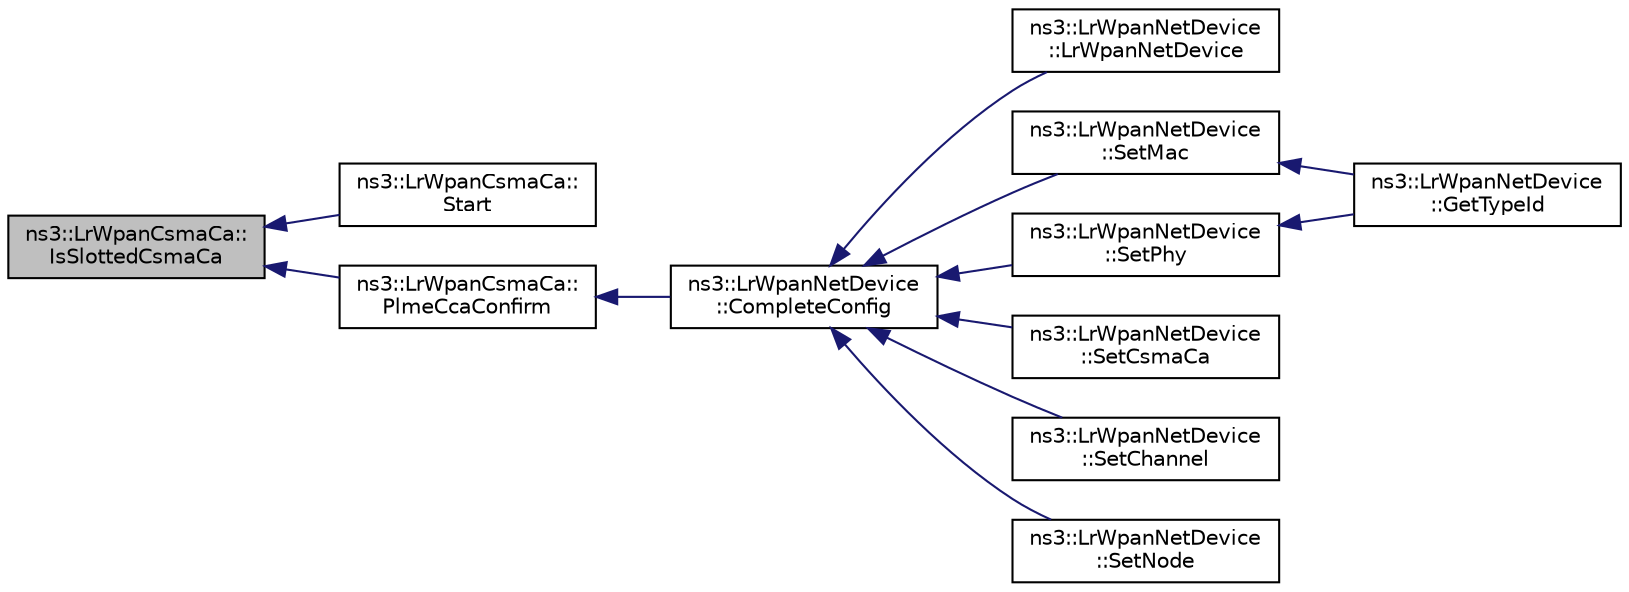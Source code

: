 digraph "ns3::LrWpanCsmaCa::IsSlottedCsmaCa"
{
  edge [fontname="Helvetica",fontsize="10",labelfontname="Helvetica",labelfontsize="10"];
  node [fontname="Helvetica",fontsize="10",shape=record];
  rankdir="LR";
  Node1 [label="ns3::LrWpanCsmaCa::\lIsSlottedCsmaCa",height=0.2,width=0.4,color="black", fillcolor="grey75", style="filled", fontcolor="black"];
  Node1 -> Node2 [dir="back",color="midnightblue",fontsize="10",style="solid"];
  Node2 [label="ns3::LrWpanCsmaCa::\lStart",height=0.2,width=0.4,color="black", fillcolor="white", style="filled",URL="$df/d61/classns3_1_1LrWpanCsmaCa.html#a56a6a13db485d94a8449d0823985b503"];
  Node1 -> Node3 [dir="back",color="midnightblue",fontsize="10",style="solid"];
  Node3 [label="ns3::LrWpanCsmaCa::\lPlmeCcaConfirm",height=0.2,width=0.4,color="black", fillcolor="white", style="filled",URL="$df/d61/classns3_1_1LrWpanCsmaCa.html#a1bf49464e78fc85f292ce927f79f5d84"];
  Node3 -> Node4 [dir="back",color="midnightblue",fontsize="10",style="solid"];
  Node4 [label="ns3::LrWpanNetDevice\l::CompleteConfig",height=0.2,width=0.4,color="black", fillcolor="white", style="filled",URL="$dd/d73/classns3_1_1LrWpanNetDevice.html#a2851594198a88409d0a25401e9c61997"];
  Node4 -> Node5 [dir="back",color="midnightblue",fontsize="10",style="solid"];
  Node5 [label="ns3::LrWpanNetDevice\l::LrWpanNetDevice",height=0.2,width=0.4,color="black", fillcolor="white", style="filled",URL="$dd/d73/classns3_1_1LrWpanNetDevice.html#a13831cf68e3c1a3e052509e3e2dd2266"];
  Node4 -> Node6 [dir="back",color="midnightblue",fontsize="10",style="solid"];
  Node6 [label="ns3::LrWpanNetDevice\l::SetMac",height=0.2,width=0.4,color="black", fillcolor="white", style="filled",URL="$dd/d73/classns3_1_1LrWpanNetDevice.html#aa36a97b6898c9b5b2dd4f6d956eda590"];
  Node6 -> Node7 [dir="back",color="midnightblue",fontsize="10",style="solid"];
  Node7 [label="ns3::LrWpanNetDevice\l::GetTypeId",height=0.2,width=0.4,color="black", fillcolor="white", style="filled",URL="$dd/d73/classns3_1_1LrWpanNetDevice.html#acef1e5cfc71b10c0de1f57657fff2d44"];
  Node4 -> Node8 [dir="back",color="midnightblue",fontsize="10",style="solid"];
  Node8 [label="ns3::LrWpanNetDevice\l::SetPhy",height=0.2,width=0.4,color="black", fillcolor="white", style="filled",URL="$dd/d73/classns3_1_1LrWpanNetDevice.html#a521c26ef227a41d835ee5ee6ed783480"];
  Node8 -> Node7 [dir="back",color="midnightblue",fontsize="10",style="solid"];
  Node4 -> Node9 [dir="back",color="midnightblue",fontsize="10",style="solid"];
  Node9 [label="ns3::LrWpanNetDevice\l::SetCsmaCa",height=0.2,width=0.4,color="black", fillcolor="white", style="filled",URL="$dd/d73/classns3_1_1LrWpanNetDevice.html#a36bff9613507b175c91c3493b923e41c"];
  Node4 -> Node10 [dir="back",color="midnightblue",fontsize="10",style="solid"];
  Node10 [label="ns3::LrWpanNetDevice\l::SetChannel",height=0.2,width=0.4,color="black", fillcolor="white", style="filled",URL="$dd/d73/classns3_1_1LrWpanNetDevice.html#a3a16a06be6078dcc9b54d705bf8bc98a"];
  Node4 -> Node11 [dir="back",color="midnightblue",fontsize="10",style="solid"];
  Node11 [label="ns3::LrWpanNetDevice\l::SetNode",height=0.2,width=0.4,color="black", fillcolor="white", style="filled",URL="$dd/d73/classns3_1_1LrWpanNetDevice.html#a1eaad99ee6281913a727ba92b2b1cc2d"];
}

